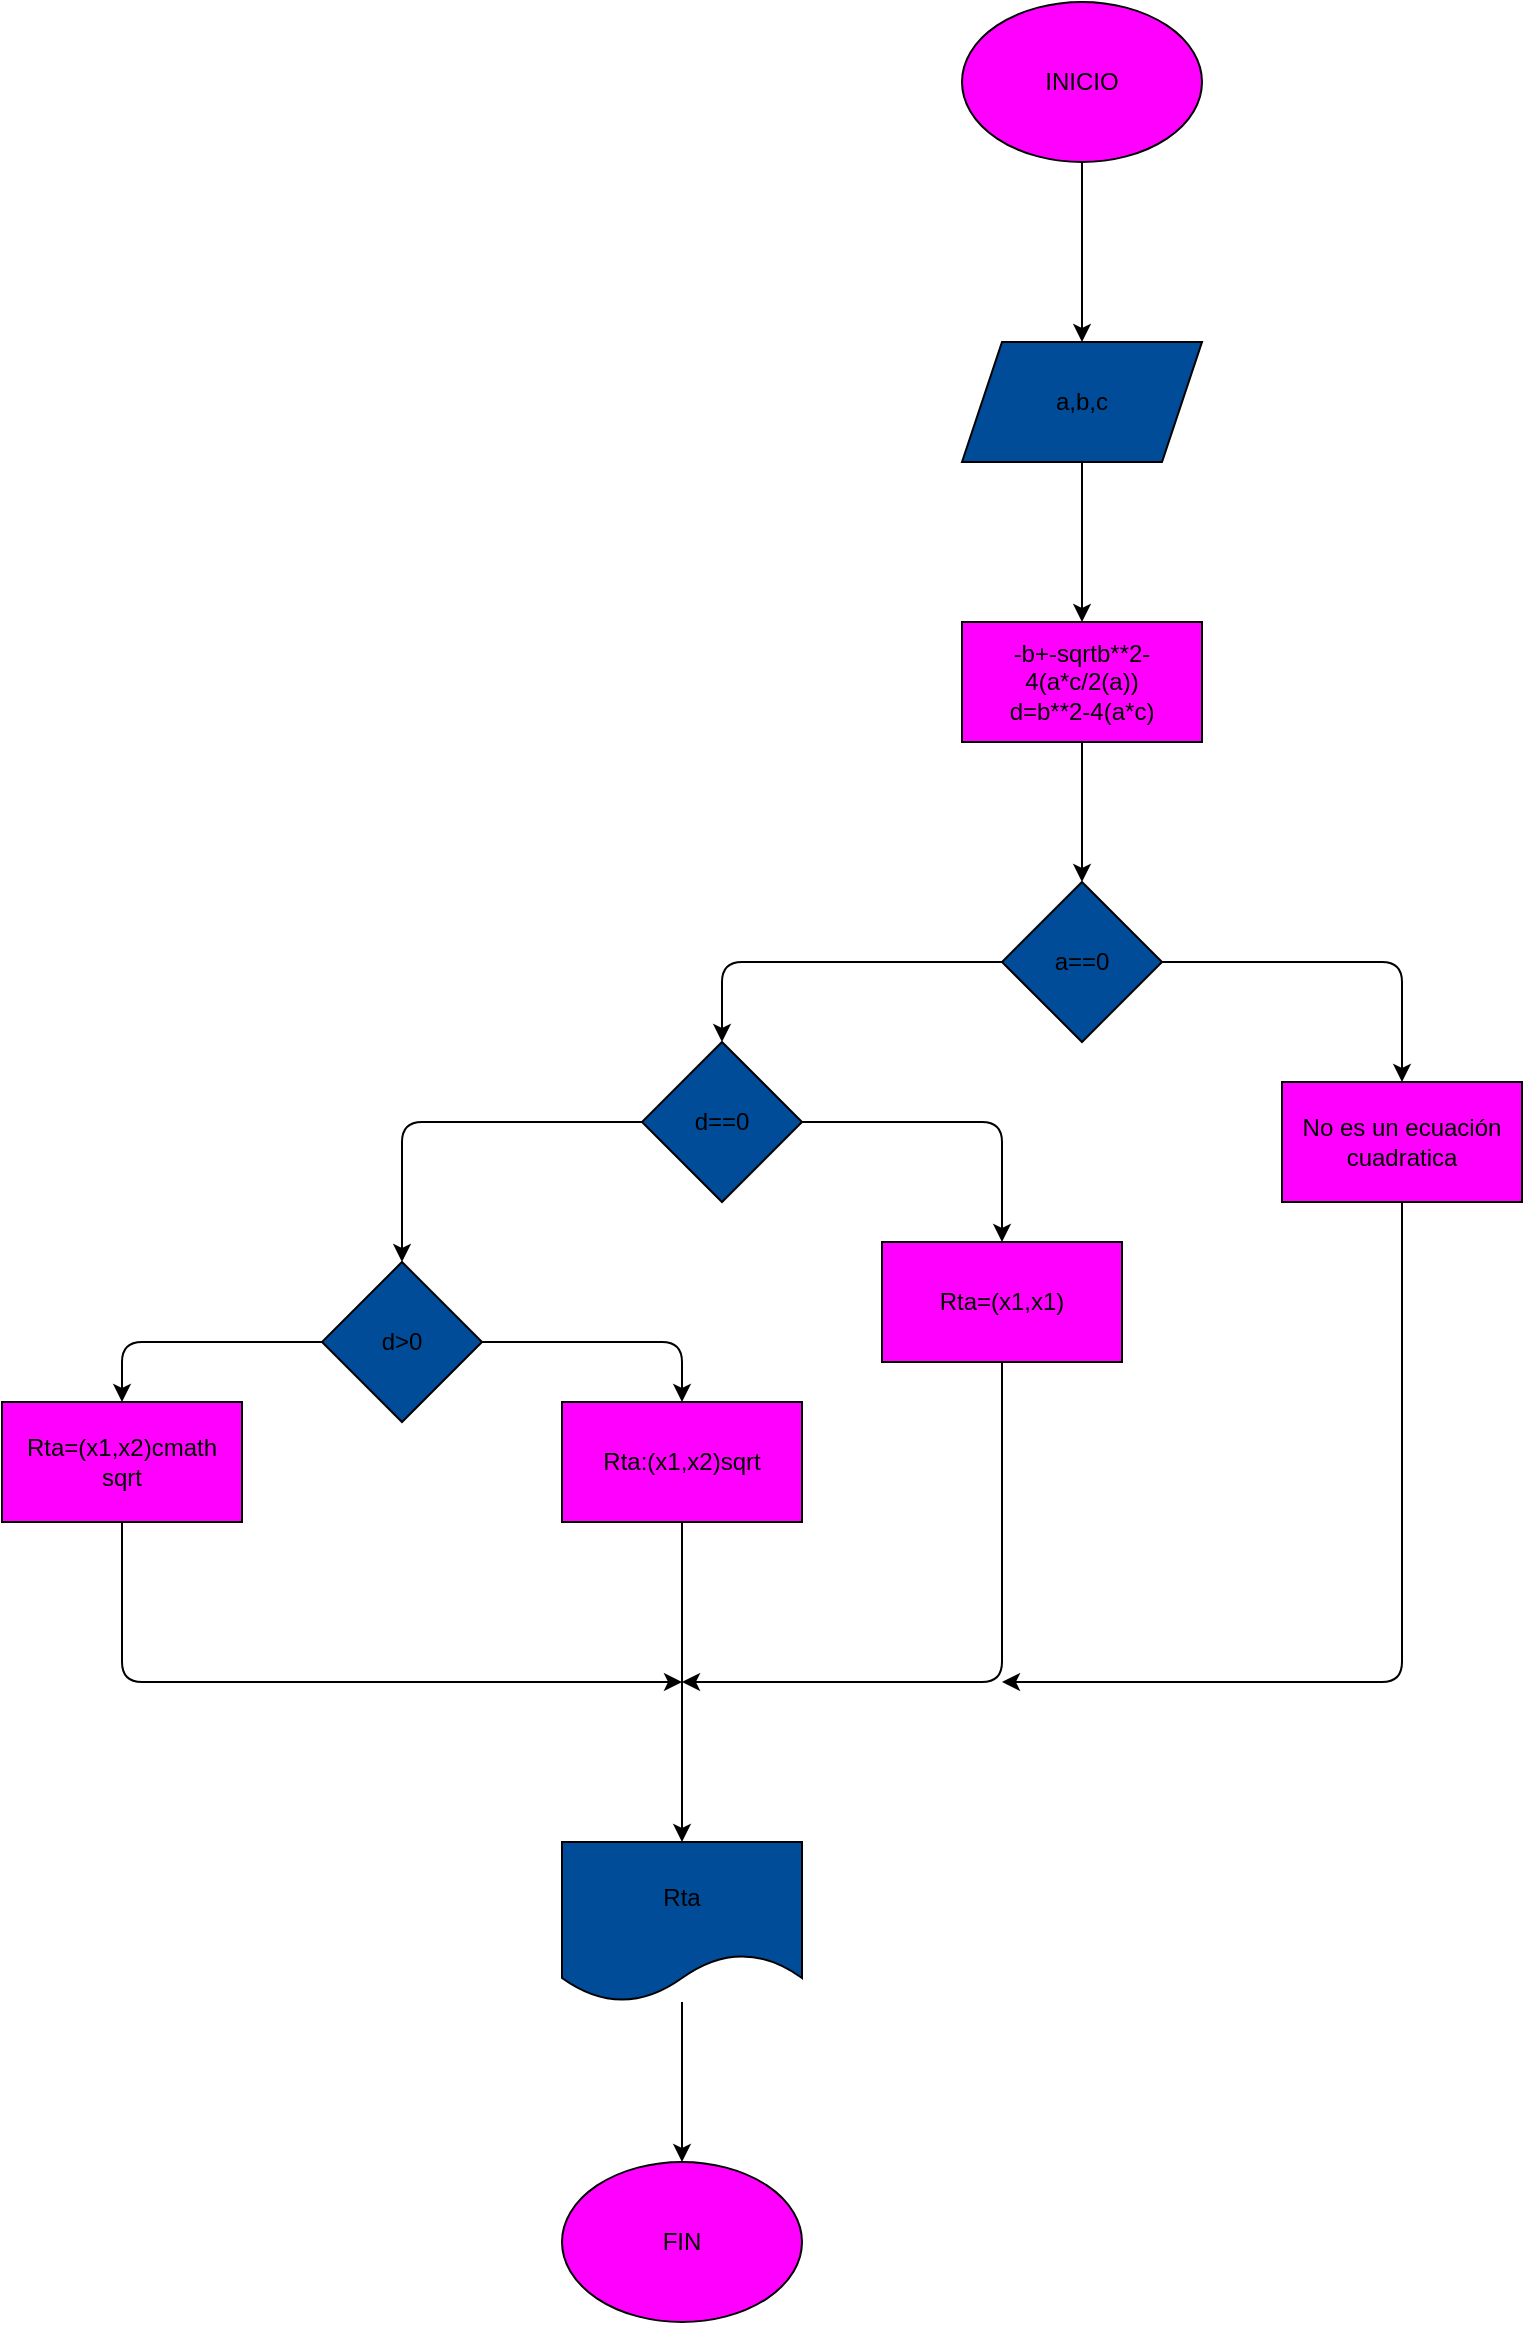 <mxfile>
    <diagram id="yN1HlttFmLEaGZwnF-sm" name="Página-1">
        <mxGraphModel dx="1666" dy="480" grid="1" gridSize="10" guides="1" tooltips="1" connect="1" arrows="1" fold="1" page="1" pageScale="1" pageWidth="850" pageHeight="1100" math="0" shadow="0">
            <root>
                <mxCell id="0"/>
                <mxCell id="1" parent="0"/>
                <mxCell id="8" value="" style="edgeStyle=none;html=1;" edge="1" parent="1" source="6" target="7">
                    <mxGeometry relative="1" as="geometry"/>
                </mxCell>
                <mxCell id="6" value="INICIO" style="ellipse;whiteSpace=wrap;html=1;fillColor=#FF00FF;" vertex="1" parent="1">
                    <mxGeometry x="360" y="40" width="120" height="80" as="geometry"/>
                </mxCell>
                <mxCell id="10" value="" style="edgeStyle=none;html=1;" edge="1" parent="1" source="7" target="9">
                    <mxGeometry relative="1" as="geometry"/>
                </mxCell>
                <mxCell id="7" value="a,b,c" style="shape=parallelogram;perimeter=parallelogramPerimeter;whiteSpace=wrap;html=1;fixedSize=1;fillColor=#004C99;" vertex="1" parent="1">
                    <mxGeometry x="360" y="210" width="120" height="60" as="geometry"/>
                </mxCell>
                <mxCell id="12" value="" style="edgeStyle=none;html=1;" edge="1" parent="1" source="9" target="11">
                    <mxGeometry relative="1" as="geometry"/>
                </mxCell>
                <mxCell id="9" value="-b+-sqrtb**2-4(a*c/2(a))&lt;br&gt;d=b**2-4(a*c)" style="whiteSpace=wrap;html=1;fillColor=#FF00FF;" vertex="1" parent="1">
                    <mxGeometry x="360" y="350" width="120" height="60" as="geometry"/>
                </mxCell>
                <mxCell id="14" value="" style="edgeStyle=none;html=1;" edge="1" parent="1" source="11" target="13">
                    <mxGeometry relative="1" as="geometry">
                        <Array as="points">
                            <mxPoint x="580" y="520"/>
                        </Array>
                    </mxGeometry>
                </mxCell>
                <mxCell id="16" value="" style="edgeStyle=none;html=1;" edge="1" parent="1" source="11" target="15">
                    <mxGeometry relative="1" as="geometry">
                        <Array as="points">
                            <mxPoint x="240" y="520"/>
                        </Array>
                    </mxGeometry>
                </mxCell>
                <mxCell id="11" value="a==0" style="rhombus;whiteSpace=wrap;html=1;fillColor=#004C99;" vertex="1" parent="1">
                    <mxGeometry x="380" y="480" width="80" height="80" as="geometry"/>
                </mxCell>
                <mxCell id="29" style="edgeStyle=none;html=1;exitX=0.5;exitY=1;exitDx=0;exitDy=0;" edge="1" parent="1" source="13">
                    <mxGeometry relative="1" as="geometry">
                        <mxPoint x="380" y="880" as="targetPoint"/>
                        <Array as="points">
                            <mxPoint x="580" y="880"/>
                        </Array>
                    </mxGeometry>
                </mxCell>
                <mxCell id="13" value="No es un ecuación cuadratica" style="whiteSpace=wrap;html=1;fillColor=#FF00FF;" vertex="1" parent="1">
                    <mxGeometry x="520" y="580" width="120" height="60" as="geometry"/>
                </mxCell>
                <mxCell id="18" value="" style="edgeStyle=none;html=1;" edge="1" parent="1" source="15" target="17">
                    <mxGeometry relative="1" as="geometry">
                        <Array as="points">
                            <mxPoint x="380" y="600"/>
                        </Array>
                    </mxGeometry>
                </mxCell>
                <mxCell id="20" value="" style="edgeStyle=none;html=1;" edge="1" parent="1" source="15" target="19">
                    <mxGeometry relative="1" as="geometry">
                        <Array as="points">
                            <mxPoint x="80" y="600"/>
                        </Array>
                    </mxGeometry>
                </mxCell>
                <mxCell id="15" value="d==0" style="rhombus;whiteSpace=wrap;html=1;fillColor=#004C99;" vertex="1" parent="1">
                    <mxGeometry x="200" y="560" width="80" height="80" as="geometry"/>
                </mxCell>
                <mxCell id="30" style="edgeStyle=none;html=1;exitX=0.5;exitY=1;exitDx=0;exitDy=0;" edge="1" parent="1" source="17">
                    <mxGeometry relative="1" as="geometry">
                        <mxPoint x="220" y="880" as="targetPoint"/>
                        <Array as="points">
                            <mxPoint x="380" y="880"/>
                        </Array>
                    </mxGeometry>
                </mxCell>
                <mxCell id="17" value="Rta=(x1,x1)" style="whiteSpace=wrap;html=1;fillColor=#FF00FF;" vertex="1" parent="1">
                    <mxGeometry x="320" y="660" width="120" height="60" as="geometry"/>
                </mxCell>
                <mxCell id="22" value="" style="edgeStyle=none;html=1;" edge="1" parent="1" source="19" target="21">
                    <mxGeometry relative="1" as="geometry">
                        <Array as="points">
                            <mxPoint x="220" y="710"/>
                        </Array>
                    </mxGeometry>
                </mxCell>
                <mxCell id="28" value="" style="edgeStyle=none;html=1;" edge="1" parent="1" source="19" target="27">
                    <mxGeometry relative="1" as="geometry">
                        <Array as="points">
                            <mxPoint x="-60" y="710"/>
                        </Array>
                    </mxGeometry>
                </mxCell>
                <mxCell id="19" value="d&amp;gt;0" style="rhombus;whiteSpace=wrap;html=1;fillColor=#004C99;" vertex="1" parent="1">
                    <mxGeometry x="40" y="670" width="80" height="80" as="geometry"/>
                </mxCell>
                <mxCell id="35" value="" style="edgeStyle=none;html=1;" edge="1" parent="1" source="21" target="34">
                    <mxGeometry relative="1" as="geometry"/>
                </mxCell>
                <mxCell id="21" value="Rta:(x1,x2)sqrt" style="whiteSpace=wrap;html=1;fillColor=#FF00FF;" vertex="1" parent="1">
                    <mxGeometry x="160" y="740" width="120" height="60" as="geometry"/>
                </mxCell>
                <mxCell id="32" style="edgeStyle=none;html=1;exitX=0.5;exitY=1;exitDx=0;exitDy=0;" edge="1" parent="1" source="27">
                    <mxGeometry relative="1" as="geometry">
                        <mxPoint x="220" y="880" as="targetPoint"/>
                        <Array as="points">
                            <mxPoint x="-60" y="880"/>
                        </Array>
                    </mxGeometry>
                </mxCell>
                <mxCell id="27" value="Rta=(x1,x2)cmath sqrt" style="whiteSpace=wrap;html=1;fillColor=#FF00FF;" vertex="1" parent="1">
                    <mxGeometry x="-120" y="740" width="120" height="60" as="geometry"/>
                </mxCell>
                <mxCell id="37" value="" style="edgeStyle=none;html=1;" edge="1" parent="1" source="34" target="36">
                    <mxGeometry relative="1" as="geometry"/>
                </mxCell>
                <mxCell id="34" value="Rta" style="shape=document;whiteSpace=wrap;html=1;boundedLbl=1;fillColor=#004C99;" vertex="1" parent="1">
                    <mxGeometry x="160" y="960" width="120" height="80" as="geometry"/>
                </mxCell>
                <mxCell id="36" value="FIN" style="ellipse;whiteSpace=wrap;html=1;fillColor=#FF00FF;" vertex="1" parent="1">
                    <mxGeometry x="160" y="1120" width="120" height="80" as="geometry"/>
                </mxCell>
            </root>
        </mxGraphModel>
    </diagram>
</mxfile>